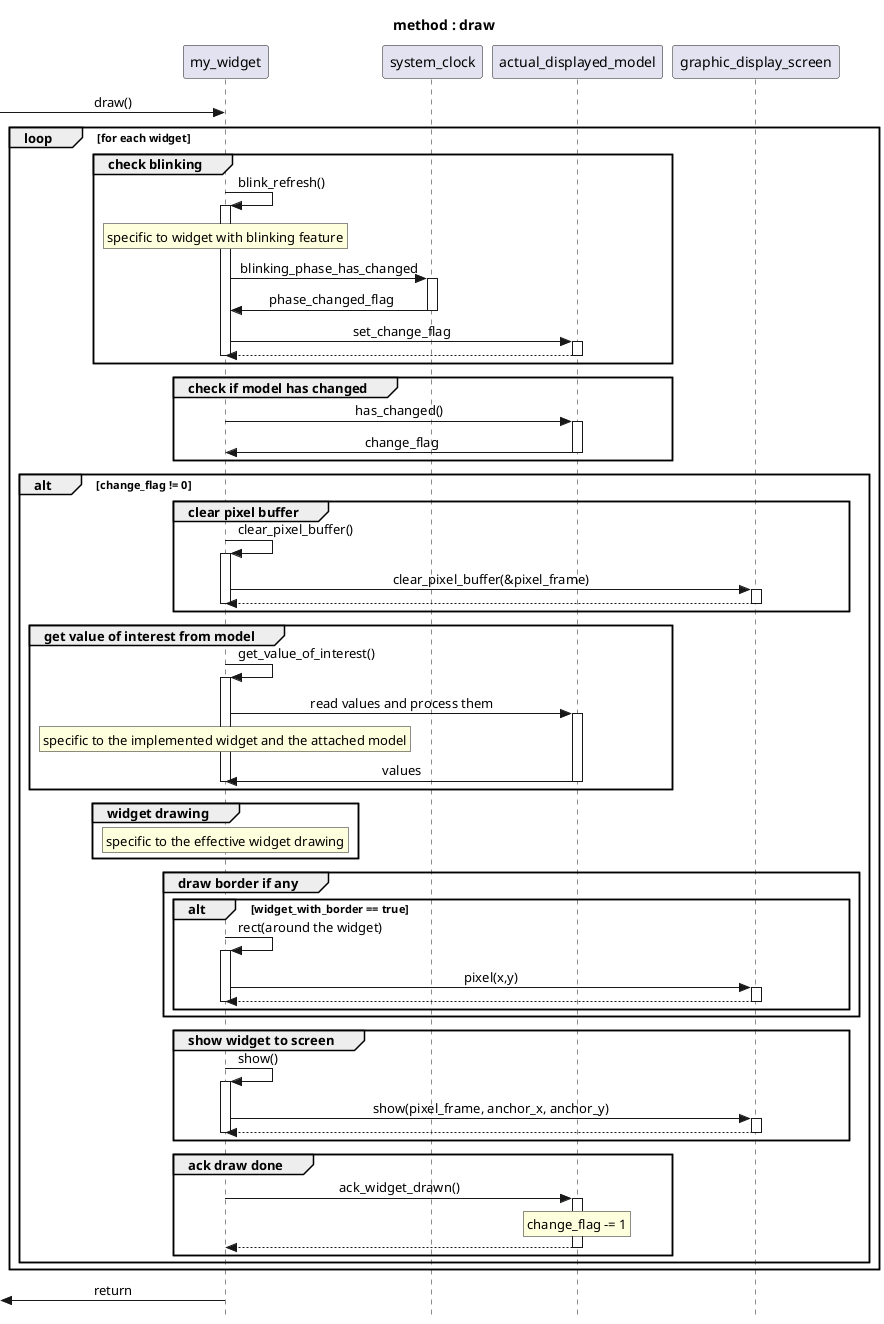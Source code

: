 @startuml draw
title method : draw
skinparam style strictuml
skinparam SequenceMessageAlignment center

[-> my_widget : draw()
    
loop for each widget
group check blinking
my_widget -> my_widget ++ : blink_refresh()
rnote over my_widget : specific to widget with blinking feature
my_widget -> system_clock ++ : blinking_phase_has_changed
my_widget <- system_clock --: phase_changed_flag
my_widget -> actual_displayed_model ++ : set_change_flag
return
deactivate my_widget
end


group check if model has changed
actual_displayed_model <- my_widget ++: has_changed()
actual_displayed_model -> my_widget --: change_flag
end
alt change_flag != 0

group clear pixel buffer
my_widget -> my_widget ++: clear_pixel_buffer()
my_widget -> graphic_display_screen ++: clear_pixel_buffer(&pixel_frame)
return
deactivate my_widget
end
group get value of interest from model
my_widget->my_widget ++: get_value_of_interest()
actual_displayed_model <- my_widget ++: read values and process them
rnote over my_widget : specific to the implemented widget and the attached model
actual_displayed_model -> my_widget --: values
deactivate my_widget
end
group widget drawing
rnote over my_widget : specific to the effective widget drawing
end

group draw border if any
alt widget_with_border == true
my_widget -> my_widget ++: rect(around the widget)
my_widget -> graphic_display_screen ++: pixel(x,y)
return
deactivate my_widget
end
end
group show widget to screen
my_widget-> my_widget ++ : show()
my_widget -> graphic_display_screen ++: show(pixel_frame, anchor_x, anchor_y)
return
deactivate my_widget
end

group ack draw done 
my_widget -> actual_displayed_model ++: ack_widget_drawn()
rnote over actual_displayed_model : change_flag -= 1
return
end
end
end
[<- my_widget: return
@enduml


